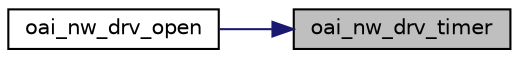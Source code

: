 digraph "oai_nw_drv_timer"
{
 // LATEX_PDF_SIZE
  edge [fontname="Helvetica",fontsize="10",labelfontname="Helvetica",labelfontsize="10"];
  node [fontname="Helvetica",fontsize="10",shape=record];
  rankdir="RL";
  Node1 [label="oai_nw_drv_timer",height=0.2,width=0.4,color="black", fillcolor="grey75", style="filled", fontcolor="black",tooltip=" "];
  Node1 -> Node2 [dir="back",color="midnightblue",fontsize="10",style="solid",fontname="Helvetica"];
  Node2 [label="oai_nw_drv_open",height=0.2,width=0.4,color="black", fillcolor="white", style="filled",URL="$LITE_2device_8c.html#ac17dfed3c7cac6160dc0d808c5f3f19d",tooltip=" "];
}
